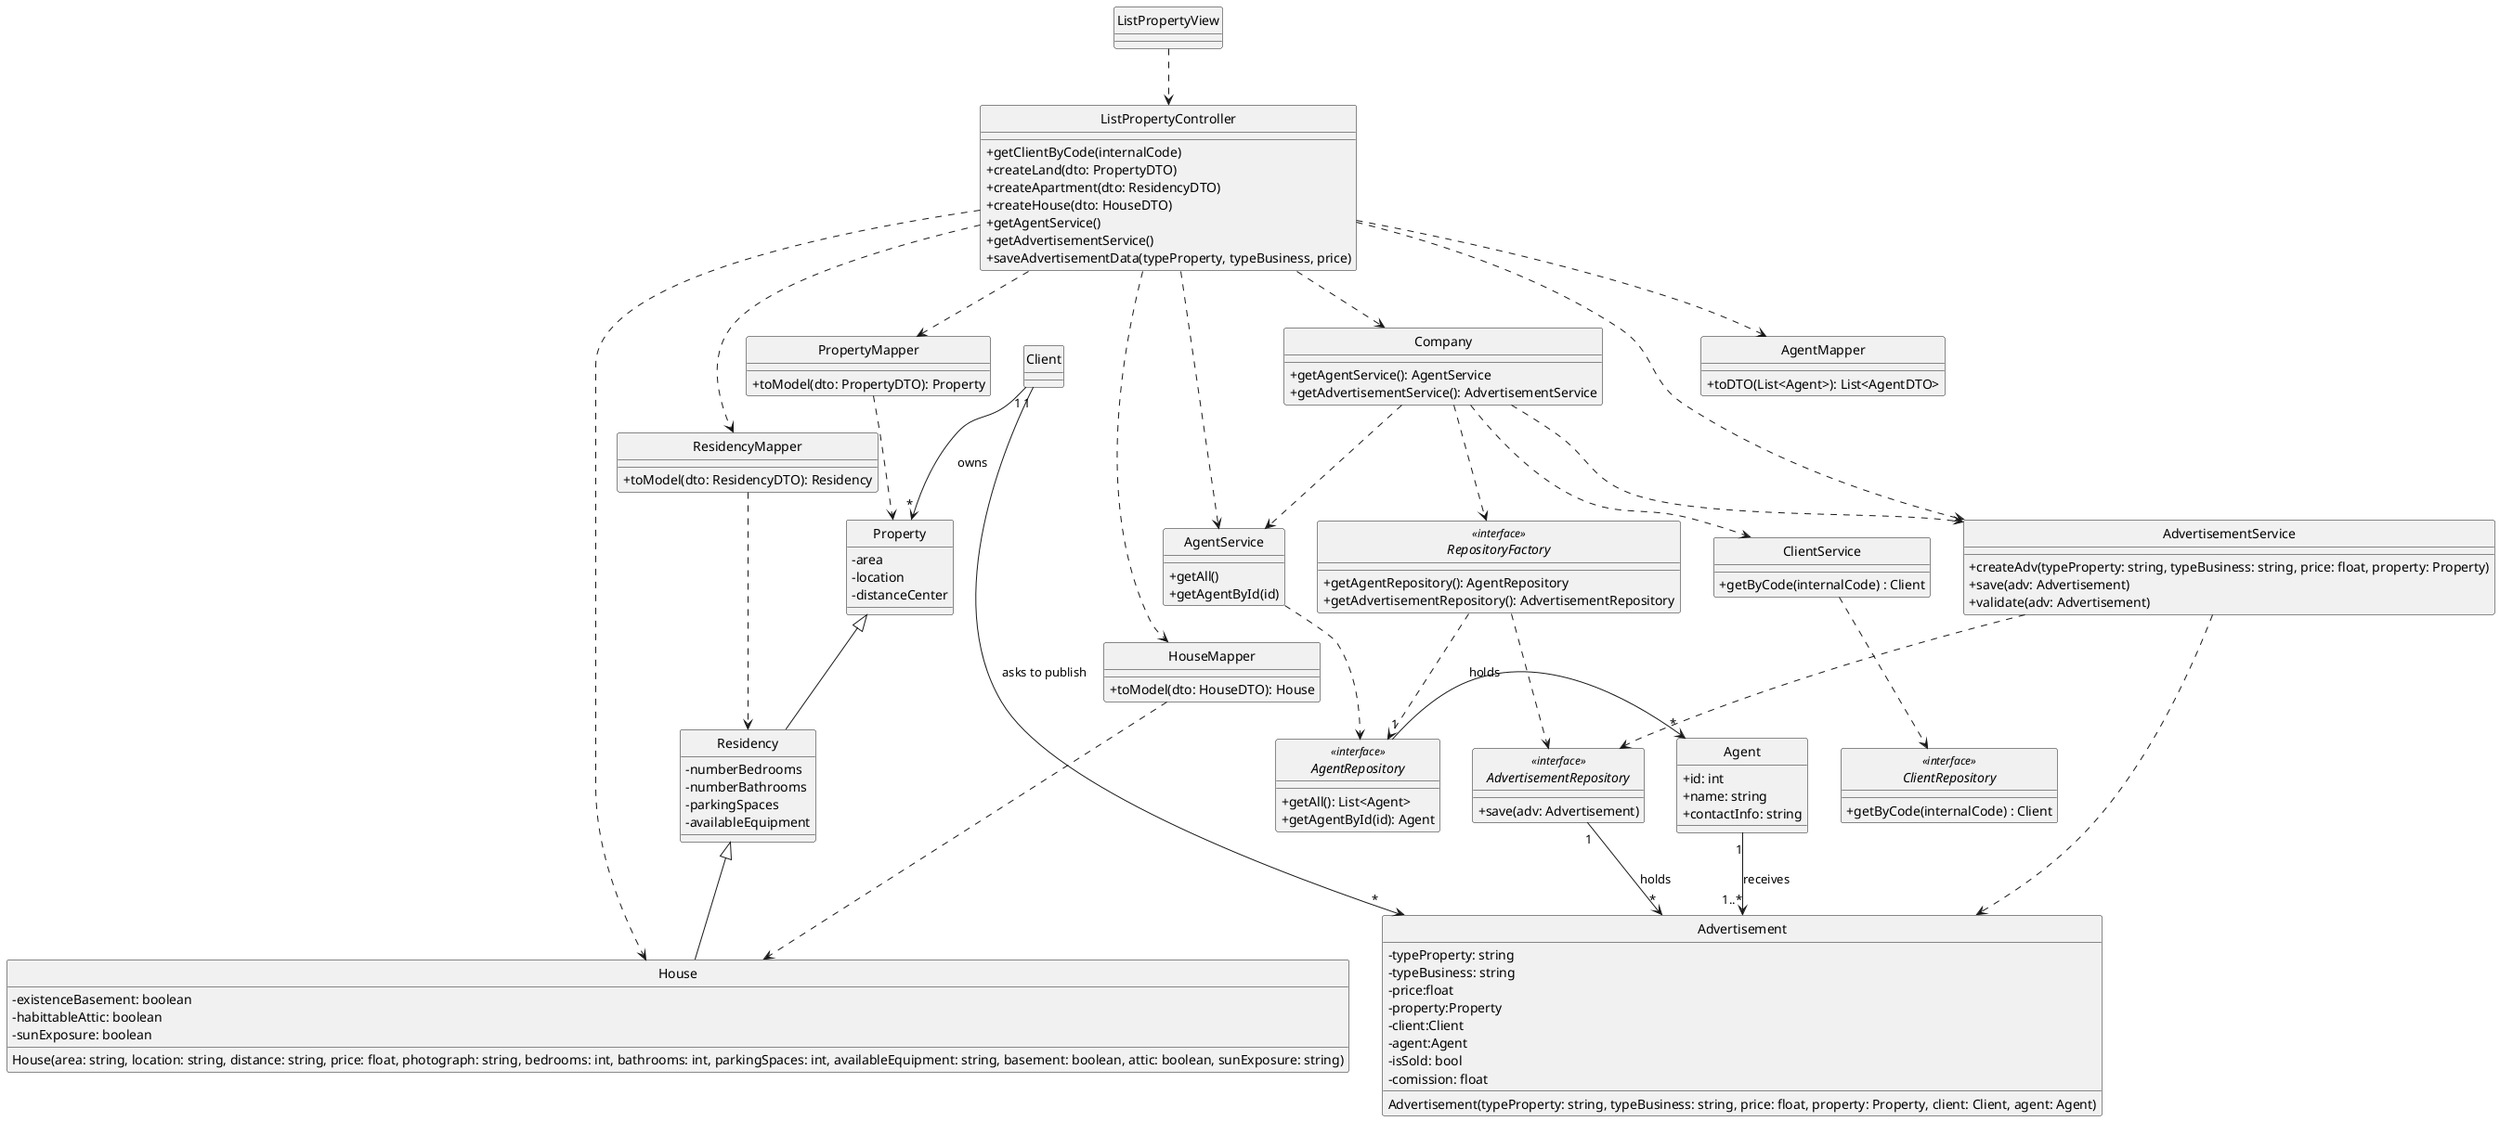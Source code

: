 @startuml

hide circle
skinparam classAttributeIconSize 0

class Client {
}

class ListPropertyView {
}

class ListPropertyController {
    +getClientByCode(internalCode)
    +createLand(dto: PropertyDTO)
    +createApartment(dto: ResidencyDTO)
    +createHouse(dto: HouseDTO)
    +getAgentService()
    +getAdvertisementService()
    +saveAdvertisementData(typeProperty, typeBusiness, price)
}


class House {
    -existenceBasement: boolean
    -habittableAttic: boolean
    -sunExposure: boolean
    House(area: string, location: string, distance: string, price: float, photograph: string, bedrooms: int, bathrooms: int, parkingSpaces: int, availableEquipment: string, basement: boolean, attic: boolean, sunExposure: string)
}

class PropertyMapper {
    +toModel(dto: PropertyDTO): Property
}

class ResidencyMapper {
    +toModel(dto: ResidencyDTO): Residency
}

class HouseMapper {
    +toModel(dto: HouseDTO): House
}

class AgentService {
    +getAll()
    +getAgentById(id)
}

class AdvertisementService {
    +createAdv(typeProperty: string, typeBusiness: string, price: float, property: Property)
    +save(adv: Advertisement)
    +validate(adv: Advertisement)
}

class Advertisement {
    -typeProperty: string
    -typeBusiness: string
    -price:float
    -property:Property
    -client:Client
    -agent:Agent
    -isSold: bool
    -comission: float
    Advertisement(typeProperty: string, typeBusiness: string, price: float, property: Property, client: Client, agent: Agent)
}

interface AgentRepository <<interface>> {
    +getAll(): List<Agent>
    +getAgentById(id): Agent
}

interface AdvertisementRepository <<interface>>{
    +save(adv: Advertisement)
}

interface RepositoryFactory <<interface>> {
    +getAgentRepository(): AgentRepository
    +getAdvertisementRepository(): AdvertisementRepository
}

class Company {
    +getAgentService(): AgentService
    +getAdvertisementService(): AdvertisementService
}


class Agent {
    +id: int
    +name: string
    +contactInfo: string
}

class AgentMapper {
    +toDTO(List<Agent>): List<AgentDTO>
}

class Property{
    -area
    -location
    -distanceCenter
}

class Residency{
    -numberBedrooms
    -numberBathrooms
    -parkingSpaces
    -availableEquipment
}

class ClientService{
    +getByCode(internalCode) : Client
}

interface ClientRepository <<interface>> {

    +getByCode(internalCode) : Client
}

ListPropertyView ..> ListPropertyController
ListPropertyController ..> House
ListPropertyController ..> AgentMapper
ListPropertyController ..> HouseMapper
ListPropertyController ..> ResidencyMapper
ListPropertyController ..> PropertyMapper
PropertyMapper ..> Property
ResidencyMapper ..> Residency
HouseMapper ..> House
ListPropertyController ..> Company
Company ..> AgentService
Company ..>ClientService
Company ..> AdvertisementService
ClientService ..>ClientRepository
AgentService ..> AgentRepository
AdvertisementService ..> AdvertisementRepository
AdvertisementService ..> Advertisement
AdvertisementRepository "1" --> "*"Advertisement : holds
Client "1" --> "*" Property: owns
Property <|-- Residency
Residency <|-- House
Agent "1" --> "1..*" Advertisement: receives
Company ..> RepositoryFactory
RepositoryFactory ..> AdvertisementRepository
RepositoryFactory ..> AgentRepository
Client "1" --> "*" Advertisement: asks to publish
AgentRepository "1" -> "*" Agent: holds
ListPropertyController ..> AdvertisementService
ListPropertyController ..> AgentService

@enduml

